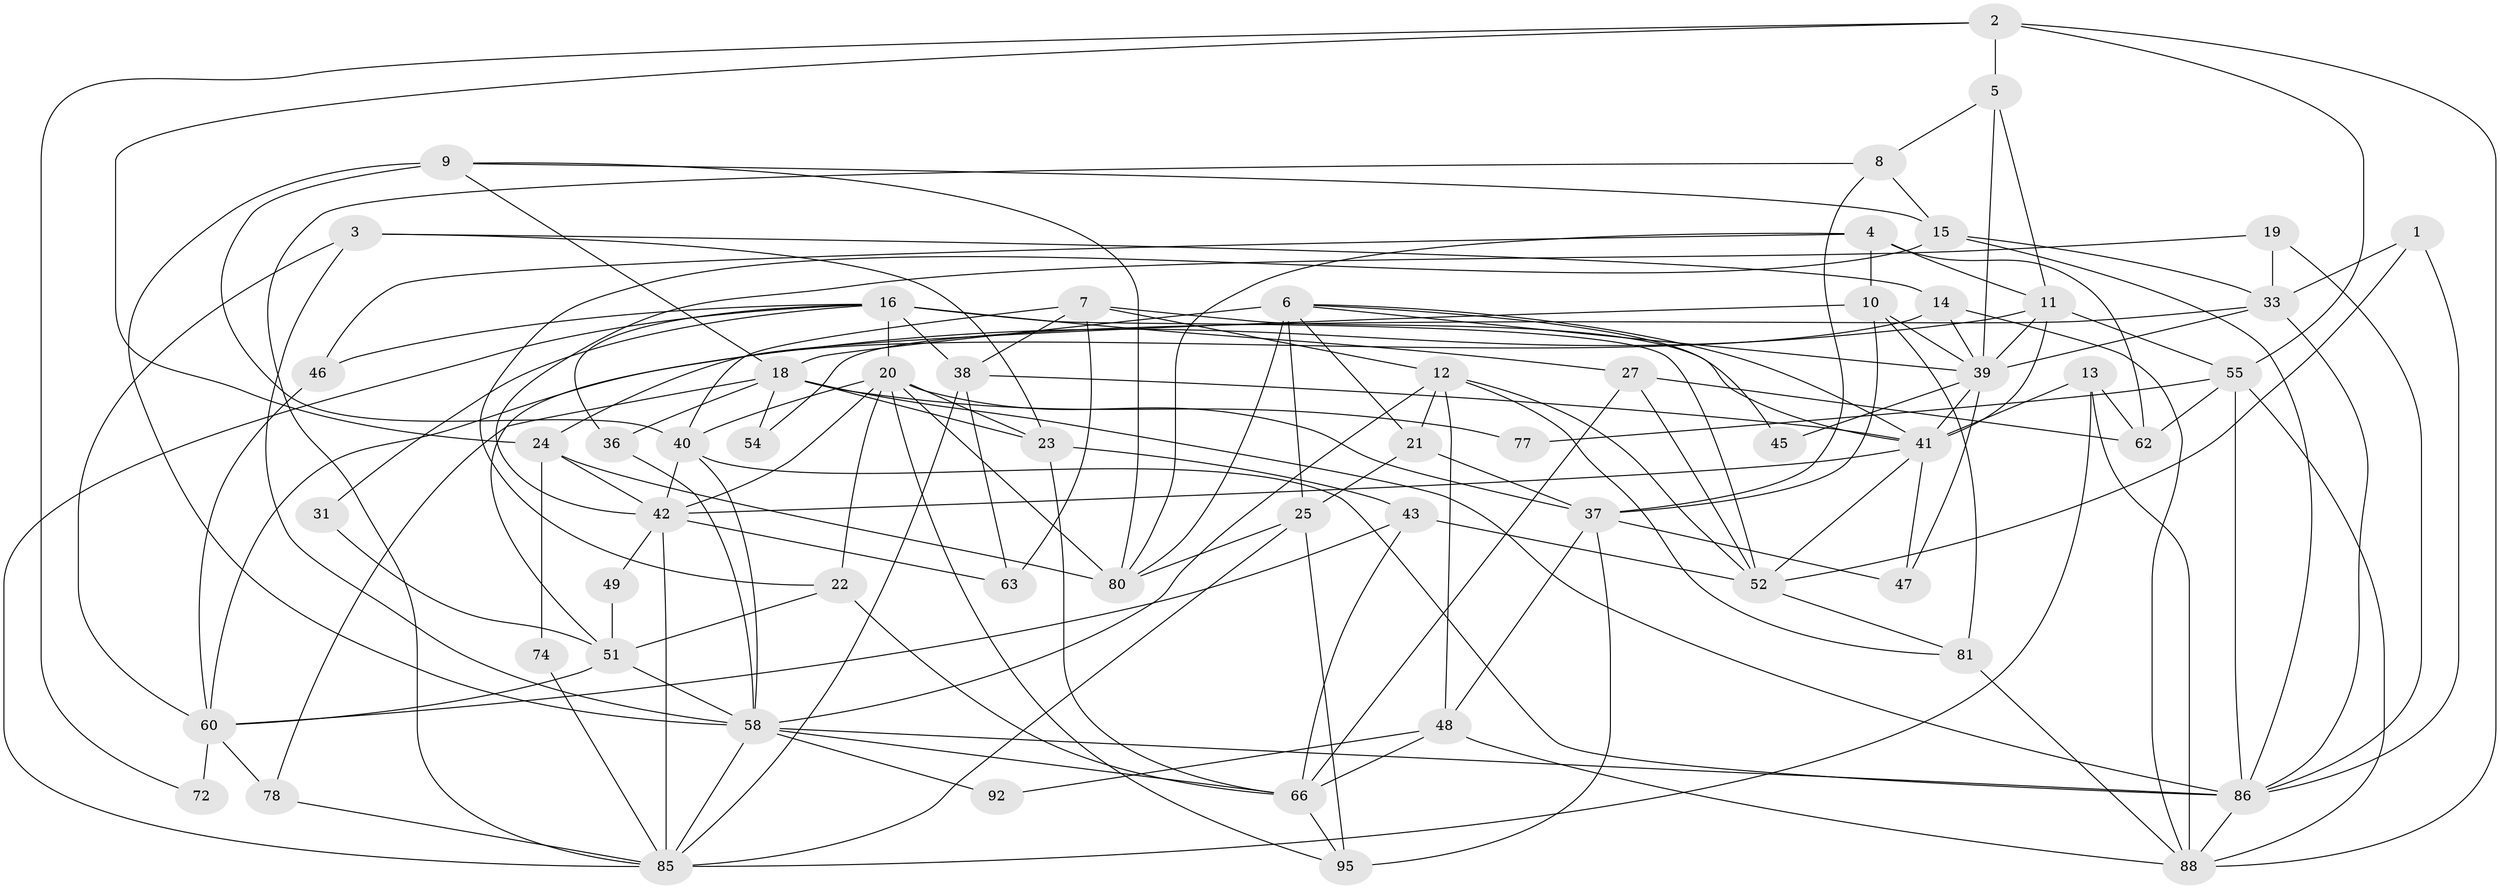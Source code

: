 // original degree distribution, {3: 0.22448979591836735, 4: 0.3673469387755102, 6: 0.061224489795918366, 5: 0.15306122448979592, 2: 0.1326530612244898, 7: 0.04081632653061224, 9: 0.01020408163265306, 8: 0.01020408163265306}
// Generated by graph-tools (version 1.1) at 2025/11/02/27/25 16:11:22]
// undirected, 60 vertices, 151 edges
graph export_dot {
graph [start="1"]
  node [color=gray90,style=filled];
  1;
  2 [super="+35"];
  3;
  4 [super="+17"];
  5;
  6 [super="+34"];
  7 [super="+30"];
  8;
  9 [super="+57"];
  10 [super="+29"];
  11 [super="+98"];
  12 [super="+65"];
  13;
  14 [super="+79"];
  15 [super="+26"];
  16 [super="+73"];
  18 [super="+32"];
  19;
  20 [super="+59"];
  21 [super="+44"];
  22 [super="+67"];
  23 [super="+28"];
  24;
  25 [super="+68"];
  27 [super="+69"];
  31;
  33 [super="+56"];
  36;
  37 [super="+53"];
  38 [super="+89"];
  39 [super="+97"];
  40 [super="+84"];
  41 [super="+90"];
  42 [super="+50"];
  43;
  45;
  46;
  47 [super="+91"];
  48;
  49;
  51 [super="+75"];
  52 [super="+61"];
  54;
  55 [super="+64"];
  58 [super="+71"];
  60 [super="+76"];
  62 [super="+70"];
  63;
  66 [super="+82"];
  72;
  74;
  77;
  78 [super="+87"];
  80 [super="+83"];
  81;
  85 [super="+94"];
  86 [super="+96"];
  88 [super="+93"];
  92;
  95;
  1 -- 86;
  1 -- 33;
  1 -- 52;
  2 -- 88;
  2 -- 72;
  2 -- 24;
  2 -- 5;
  2 -- 55;
  3 -- 23;
  3 -- 60;
  3 -- 14;
  3 -- 58;
  4 -- 46;
  4 -- 10 [weight=2];
  4 -- 80;
  4 -- 62;
  4 -- 11;
  5 -- 39;
  5 -- 8;
  5 -- 11;
  6 -- 18 [weight=2];
  6 -- 45;
  6 -- 39;
  6 -- 41;
  6 -- 80;
  6 -- 21;
  6 -- 25;
  7 -- 38;
  7 -- 40;
  7 -- 12;
  7 -- 41;
  7 -- 63;
  8 -- 37;
  8 -- 15;
  8 -- 85;
  9 -- 40;
  9 -- 18;
  9 -- 80;
  9 -- 58;
  9 -- 15;
  10 -- 39;
  10 -- 37;
  10 -- 24;
  10 -- 81;
  11 -- 39;
  11 -- 60;
  11 -- 41;
  11 -- 55;
  12 -- 58;
  12 -- 21;
  12 -- 52;
  12 -- 48;
  12 -- 81;
  13 -- 41;
  13 -- 88;
  13 -- 85;
  13 -- 62;
  14 -- 39;
  14 -- 88;
  14 -- 51;
  15 -- 86;
  15 -- 33;
  15 -- 22;
  16 -- 52;
  16 -- 31;
  16 -- 38 [weight=2];
  16 -- 46;
  16 -- 36;
  16 -- 27;
  16 -- 85;
  16 -- 20;
  18 -- 54;
  18 -- 36;
  18 -- 23;
  18 -- 86;
  18 -- 77;
  18 -- 78;
  19 -- 42;
  19 -- 86;
  19 -- 33;
  20 -- 23;
  20 -- 37;
  20 -- 40;
  20 -- 42;
  20 -- 95;
  20 -- 80;
  20 -- 22;
  21 -- 37;
  21 -- 25;
  22 -- 51;
  22 -- 66;
  23 -- 43;
  23 -- 66;
  24 -- 42;
  24 -- 74;
  24 -- 80;
  25 -- 80 [weight=2];
  25 -- 85;
  25 -- 95;
  27 -- 66;
  27 -- 62;
  27 -- 52;
  31 -- 51;
  33 -- 54;
  33 -- 86;
  33 -- 39;
  36 -- 58;
  37 -- 48;
  37 -- 47;
  37 -- 95;
  38 -- 63;
  38 -- 85;
  38 -- 41;
  39 -- 41;
  39 -- 45;
  39 -- 47;
  40 -- 42;
  40 -- 58;
  40 -- 86;
  41 -- 42;
  41 -- 47;
  41 -- 52;
  42 -- 63;
  42 -- 49;
  42 -- 85;
  43 -- 60;
  43 -- 66;
  43 -- 52;
  46 -- 60;
  48 -- 88;
  48 -- 92;
  48 -- 66;
  49 -- 51;
  51 -- 60;
  51 -- 58;
  52 -- 81;
  55 -- 77;
  55 -- 88;
  55 -- 86;
  55 -- 62;
  58 -- 66;
  58 -- 85;
  58 -- 86;
  58 -- 92;
  60 -- 72 [weight=2];
  60 -- 78;
  66 -- 95;
  74 -- 85;
  78 -- 85;
  81 -- 88;
  86 -- 88;
}
